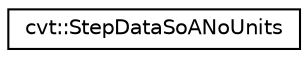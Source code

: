 digraph "Graphical Class Hierarchy"
{
 // LATEX_PDF_SIZE
  edge [fontname="Helvetica",fontsize="10",labelfontname="Helvetica",labelfontsize="10"];
  node [fontname="Helvetica",fontsize="10",shape=record];
  rankdir="LR";
  Node0 [label="cvt::StepDataSoANoUnits",height=0.2,width=0.4,color="black", fillcolor="white", style="filled",URL="$d7/d7e/structcvt_1_1StepDataSoANoUnits.html",tooltip=" "];
}
